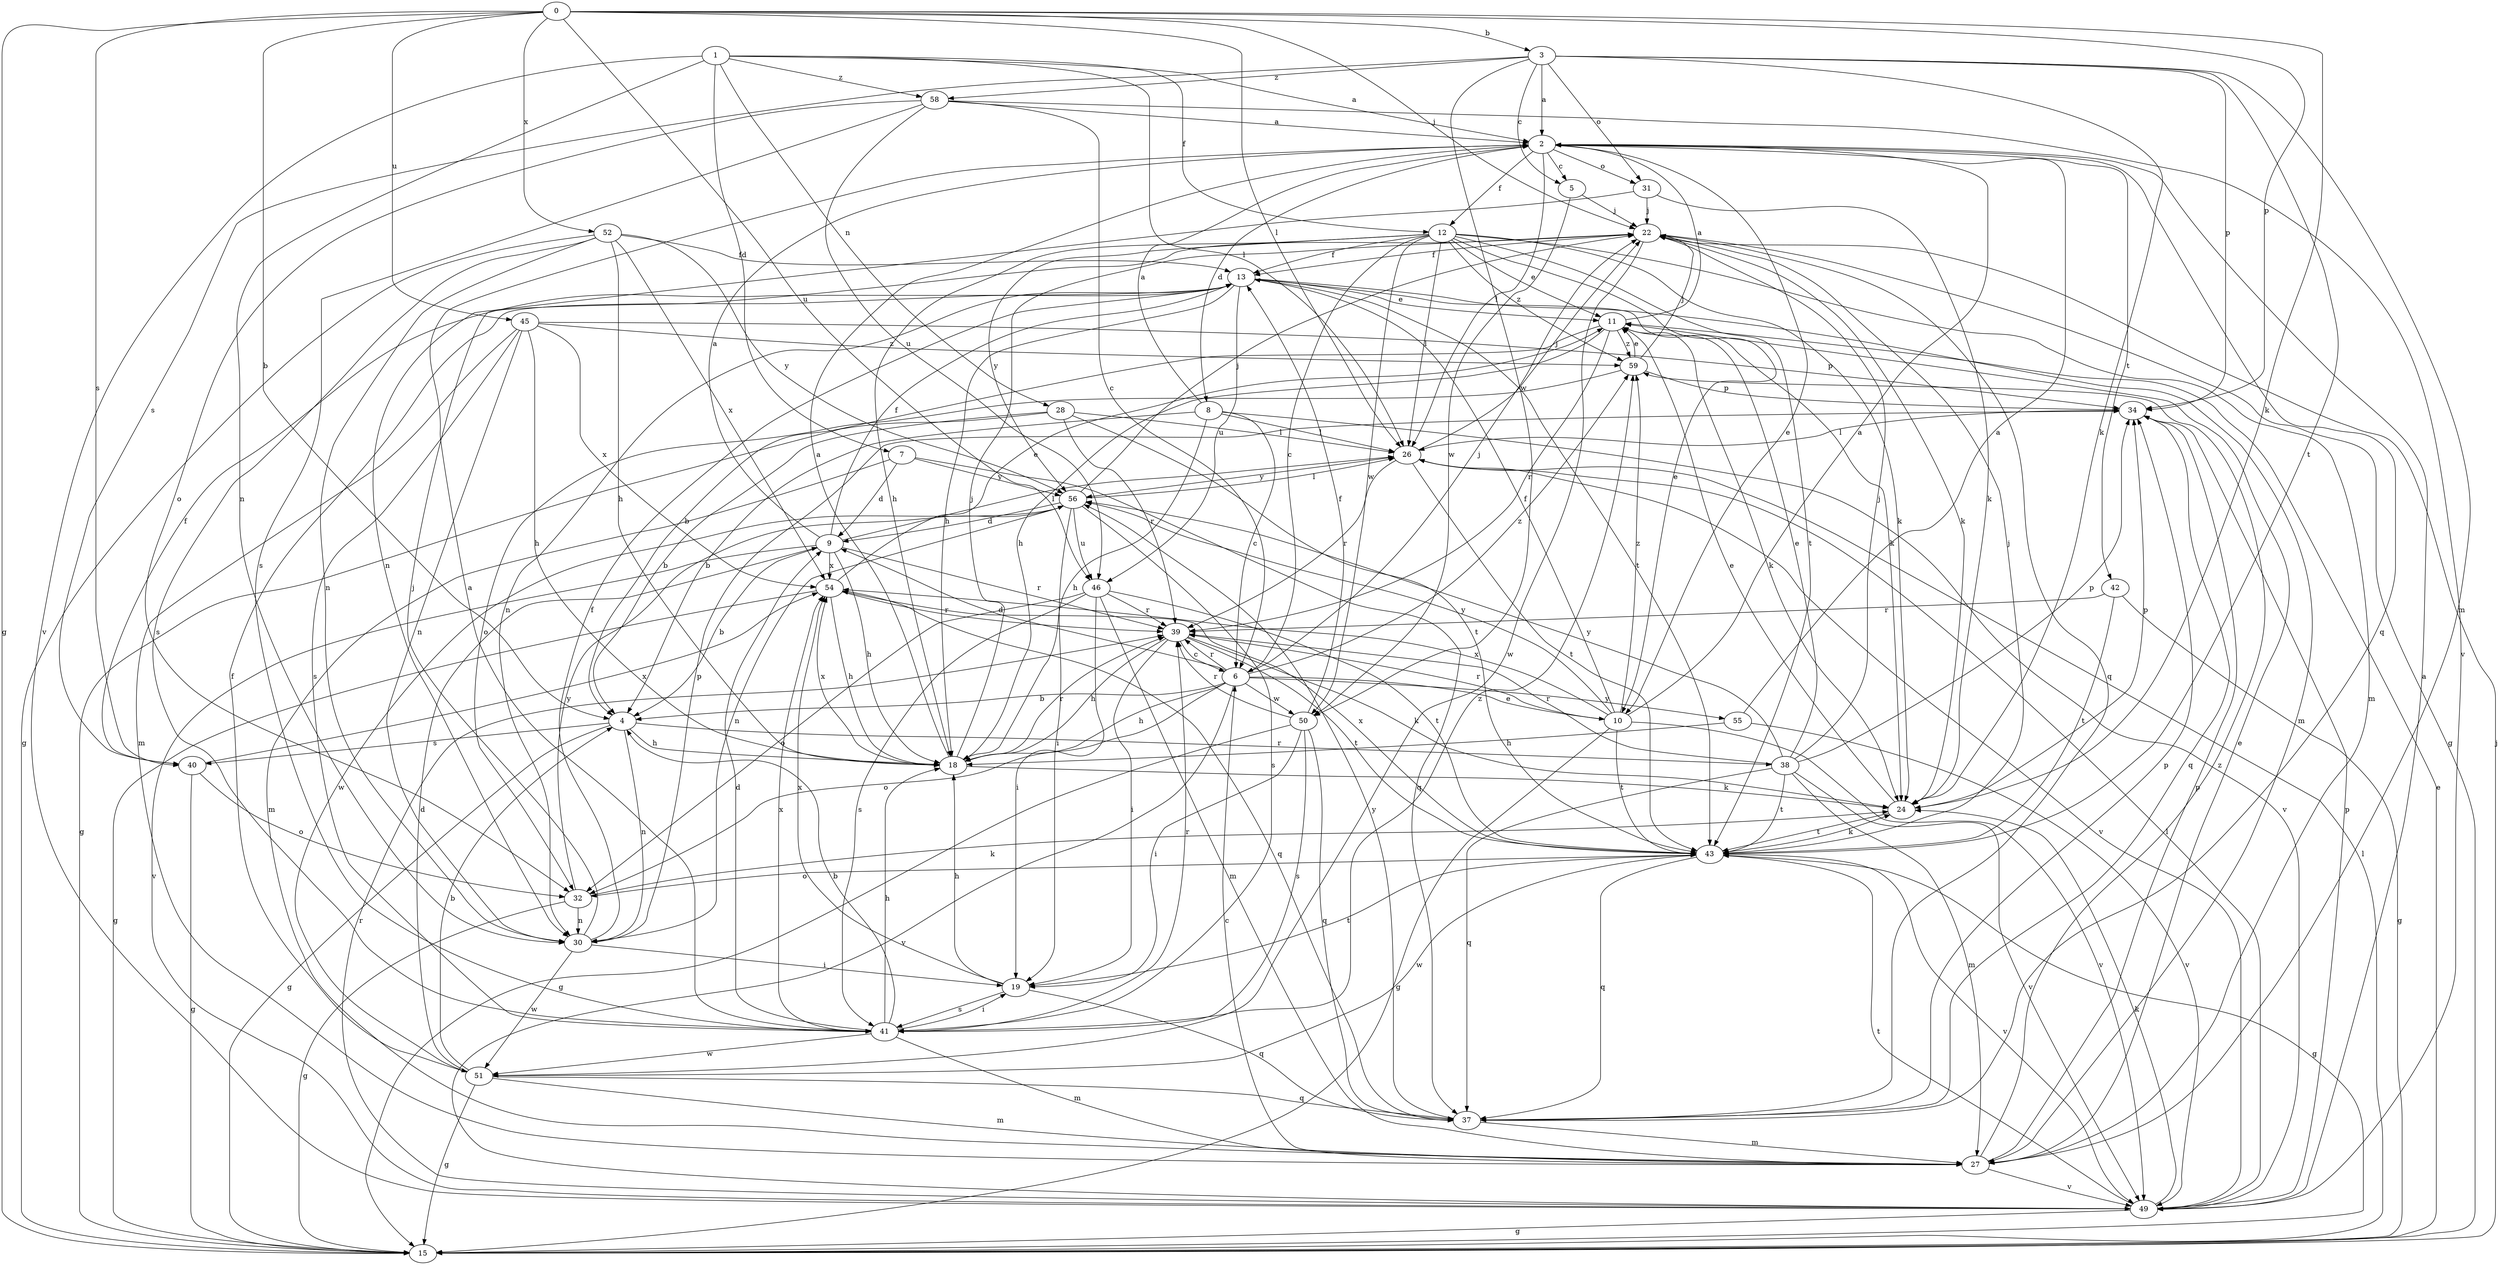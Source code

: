 strict digraph  {
0;
1;
2;
3;
4;
5;
6;
7;
8;
9;
10;
11;
12;
13;
15;
18;
19;
22;
24;
26;
27;
28;
30;
31;
32;
34;
37;
38;
39;
40;
41;
42;
43;
45;
46;
49;
50;
51;
52;
54;
55;
56;
58;
59;
0 -> 3  [label=b];
0 -> 4  [label=b];
0 -> 15  [label=g];
0 -> 22  [label=j];
0 -> 24  [label=k];
0 -> 26  [label=l];
0 -> 34  [label=p];
0 -> 40  [label=s];
0 -> 45  [label=u];
0 -> 46  [label=u];
0 -> 52  [label=x];
1 -> 2  [label=a];
1 -> 7  [label=d];
1 -> 12  [label=f];
1 -> 26  [label=l];
1 -> 28  [label=n];
1 -> 30  [label=n];
1 -> 49  [label=v];
1 -> 58  [label=z];
2 -> 5  [label=c];
2 -> 8  [label=d];
2 -> 10  [label=e];
2 -> 12  [label=f];
2 -> 26  [label=l];
2 -> 31  [label=o];
2 -> 37  [label=q];
2 -> 42  [label=t];
3 -> 2  [label=a];
3 -> 5  [label=c];
3 -> 24  [label=k];
3 -> 27  [label=m];
3 -> 31  [label=o];
3 -> 34  [label=p];
3 -> 40  [label=s];
3 -> 43  [label=t];
3 -> 50  [label=w];
3 -> 58  [label=z];
4 -> 15  [label=g];
4 -> 18  [label=h];
4 -> 30  [label=n];
4 -> 38  [label=r];
4 -> 40  [label=s];
5 -> 22  [label=j];
5 -> 50  [label=w];
6 -> 4  [label=b];
6 -> 9  [label=d];
6 -> 10  [label=e];
6 -> 18  [label=h];
6 -> 22  [label=j];
6 -> 32  [label=o];
6 -> 39  [label=r];
6 -> 49  [label=v];
6 -> 50  [label=w];
6 -> 55  [label=y];
6 -> 59  [label=z];
7 -> 9  [label=d];
7 -> 27  [label=m];
7 -> 37  [label=q];
7 -> 56  [label=y];
8 -> 2  [label=a];
8 -> 4  [label=b];
8 -> 6  [label=c];
8 -> 18  [label=h];
8 -> 26  [label=l];
8 -> 49  [label=v];
9 -> 2  [label=a];
9 -> 4  [label=b];
9 -> 13  [label=f];
9 -> 18  [label=h];
9 -> 26  [label=l];
9 -> 39  [label=r];
9 -> 49  [label=v];
9 -> 54  [label=x];
10 -> 2  [label=a];
10 -> 13  [label=f];
10 -> 15  [label=g];
10 -> 39  [label=r];
10 -> 43  [label=t];
10 -> 49  [label=v];
10 -> 54  [label=x];
10 -> 56  [label=y];
10 -> 59  [label=z];
11 -> 2  [label=a];
11 -> 4  [label=b];
11 -> 18  [label=h];
11 -> 24  [label=k];
11 -> 39  [label=r];
11 -> 59  [label=z];
12 -> 6  [label=c];
12 -> 10  [label=e];
12 -> 11  [label=e];
12 -> 13  [label=f];
12 -> 18  [label=h];
12 -> 24  [label=k];
12 -> 26  [label=l];
12 -> 27  [label=m];
12 -> 43  [label=t];
12 -> 50  [label=w];
12 -> 56  [label=y];
12 -> 59  [label=z];
13 -> 11  [label=e];
13 -> 18  [label=h];
13 -> 24  [label=k];
13 -> 27  [label=m];
13 -> 30  [label=n];
13 -> 43  [label=t];
13 -> 46  [label=u];
15 -> 11  [label=e];
15 -> 22  [label=j];
15 -> 26  [label=l];
18 -> 2  [label=a];
18 -> 22  [label=j];
18 -> 24  [label=k];
18 -> 39  [label=r];
18 -> 54  [label=x];
19 -> 18  [label=h];
19 -> 37  [label=q];
19 -> 41  [label=s];
19 -> 43  [label=t];
19 -> 54  [label=x];
22 -> 13  [label=f];
22 -> 15  [label=g];
22 -> 24  [label=k];
22 -> 37  [label=q];
22 -> 51  [label=w];
24 -> 11  [label=e];
24 -> 34  [label=p];
24 -> 43  [label=t];
26 -> 22  [label=j];
26 -> 39  [label=r];
26 -> 43  [label=t];
26 -> 49  [label=v];
26 -> 56  [label=y];
27 -> 6  [label=c];
27 -> 11  [label=e];
27 -> 34  [label=p];
27 -> 49  [label=v];
27 -> 59  [label=z];
28 -> 4  [label=b];
28 -> 15  [label=g];
28 -> 26  [label=l];
28 -> 39  [label=r];
28 -> 43  [label=t];
30 -> 13  [label=f];
30 -> 19  [label=i];
30 -> 22  [label=j];
30 -> 34  [label=p];
30 -> 51  [label=w];
31 -> 22  [label=j];
31 -> 24  [label=k];
31 -> 30  [label=n];
32 -> 15  [label=g];
32 -> 24  [label=k];
32 -> 30  [label=n];
32 -> 56  [label=y];
34 -> 26  [label=l];
34 -> 37  [label=q];
37 -> 27  [label=m];
37 -> 34  [label=p];
37 -> 56  [label=y];
38 -> 11  [label=e];
38 -> 22  [label=j];
38 -> 27  [label=m];
38 -> 34  [label=p];
38 -> 37  [label=q];
38 -> 39  [label=r];
38 -> 43  [label=t];
38 -> 49  [label=v];
38 -> 56  [label=y];
39 -> 6  [label=c];
39 -> 18  [label=h];
39 -> 19  [label=i];
39 -> 24  [label=k];
39 -> 43  [label=t];
40 -> 13  [label=f];
40 -> 15  [label=g];
40 -> 32  [label=o];
40 -> 54  [label=x];
41 -> 2  [label=a];
41 -> 4  [label=b];
41 -> 9  [label=d];
41 -> 18  [label=h];
41 -> 19  [label=i];
41 -> 27  [label=m];
41 -> 39  [label=r];
41 -> 51  [label=w];
41 -> 54  [label=x];
41 -> 59  [label=z];
42 -> 15  [label=g];
42 -> 39  [label=r];
42 -> 43  [label=t];
43 -> 15  [label=g];
43 -> 22  [label=j];
43 -> 24  [label=k];
43 -> 32  [label=o];
43 -> 37  [label=q];
43 -> 49  [label=v];
43 -> 51  [label=w];
43 -> 54  [label=x];
45 -> 18  [label=h];
45 -> 27  [label=m];
45 -> 30  [label=n];
45 -> 34  [label=p];
45 -> 41  [label=s];
45 -> 54  [label=x];
45 -> 59  [label=z];
46 -> 19  [label=i];
46 -> 27  [label=m];
46 -> 32  [label=o];
46 -> 39  [label=r];
46 -> 41  [label=s];
46 -> 43  [label=t];
49 -> 2  [label=a];
49 -> 15  [label=g];
49 -> 24  [label=k];
49 -> 26  [label=l];
49 -> 34  [label=p];
49 -> 39  [label=r];
49 -> 43  [label=t];
50 -> 13  [label=f];
50 -> 15  [label=g];
50 -> 19  [label=i];
50 -> 37  [label=q];
50 -> 39  [label=r];
50 -> 41  [label=s];
51 -> 4  [label=b];
51 -> 9  [label=d];
51 -> 13  [label=f];
51 -> 15  [label=g];
51 -> 27  [label=m];
51 -> 37  [label=q];
52 -> 13  [label=f];
52 -> 15  [label=g];
52 -> 18  [label=h];
52 -> 30  [label=n];
52 -> 41  [label=s];
52 -> 54  [label=x];
52 -> 56  [label=y];
54 -> 11  [label=e];
54 -> 15  [label=g];
54 -> 18  [label=h];
54 -> 37  [label=q];
54 -> 39  [label=r];
55 -> 2  [label=a];
55 -> 18  [label=h];
55 -> 49  [label=v];
56 -> 9  [label=d];
56 -> 19  [label=i];
56 -> 22  [label=j];
56 -> 26  [label=l];
56 -> 30  [label=n];
56 -> 41  [label=s];
56 -> 46  [label=u];
56 -> 51  [label=w];
58 -> 2  [label=a];
58 -> 6  [label=c];
58 -> 32  [label=o];
58 -> 41  [label=s];
58 -> 46  [label=u];
58 -> 49  [label=v];
59 -> 11  [label=e];
59 -> 22  [label=j];
59 -> 32  [label=o];
59 -> 34  [label=p];
}
